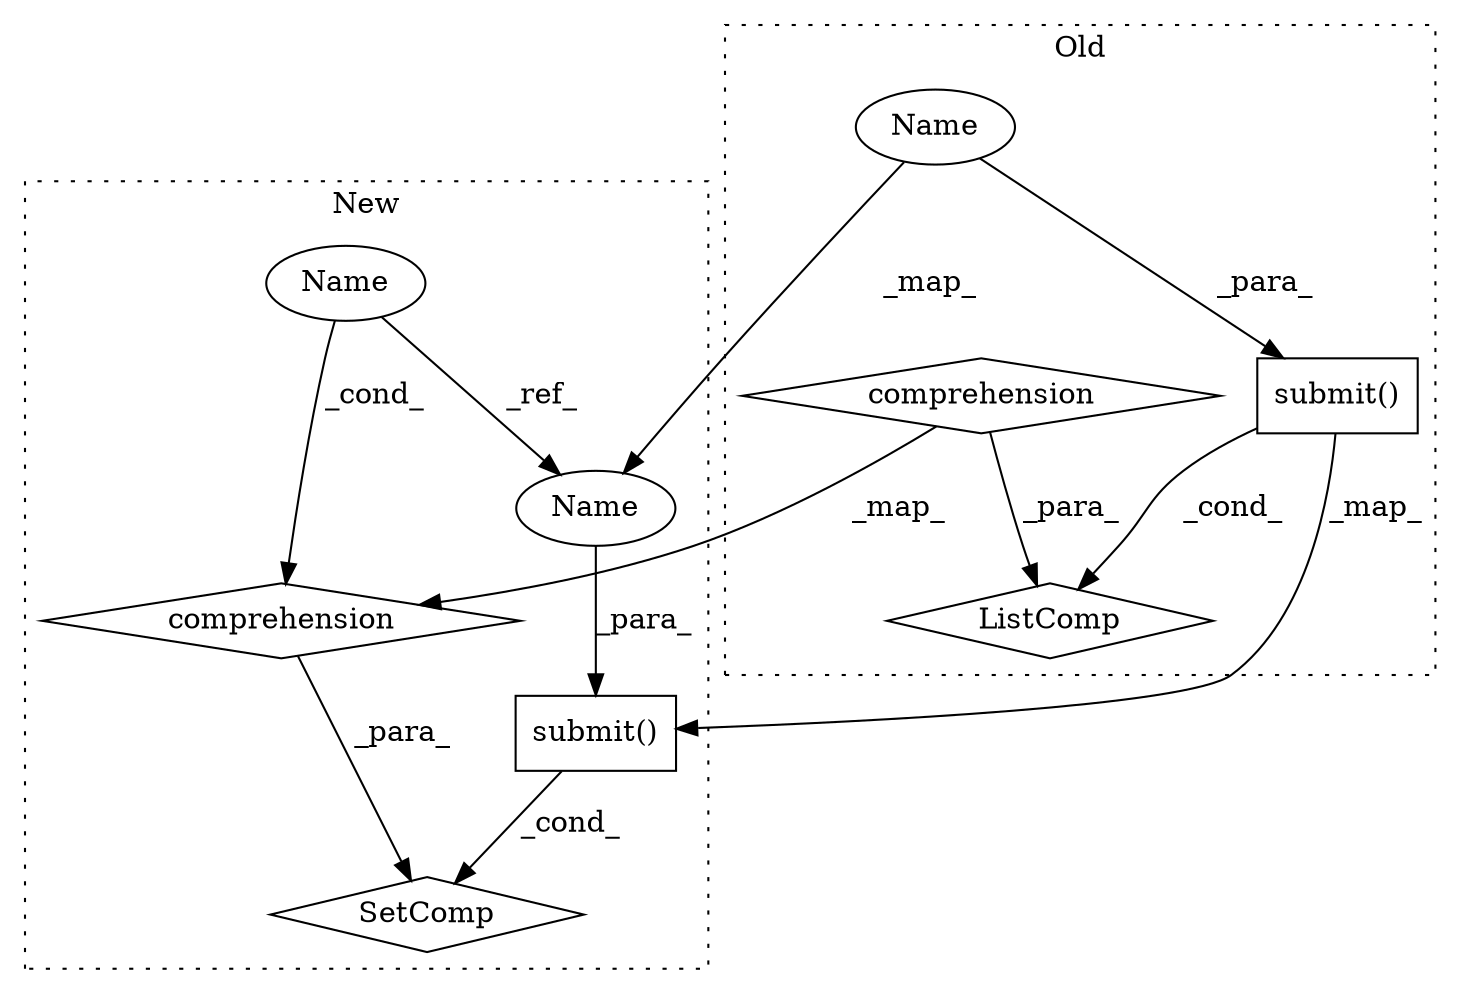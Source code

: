 digraph G {
subgraph cluster0 {
1 [label="submit()" a="75" s="13393,13438" l="16,1" shape="box"];
3 [label="ListComp" a="106" s="13379" l="127" shape="diamond"];
7 [label="comprehension" a="45" s="13452" l="3" shape="diamond"];
9 [label="Name" a="87" s="13435" l="3" shape="ellipse"];
label = "Old";
style="dotted";
}
subgraph cluster1 {
2 [label="submit()" a="75" s="13448,13493" l="16,1" shape="box"];
4 [label="SetComp" a="69" s="13434" l="127" shape="diamond"];
5 [label="Name" a="87" s="13525" l="3" shape="ellipse"];
6 [label="comprehension" a="45" s="13507" l="3" shape="diamond"];
8 [label="Name" a="87" s="13490" l="3" shape="ellipse"];
label = "New";
style="dotted";
}
1 -> 2 [label="_map_"];
1 -> 3 [label="_cond_"];
2 -> 4 [label="_cond_"];
5 -> 6 [label="_cond_"];
5 -> 8 [label="_ref_"];
6 -> 4 [label="_para_"];
7 -> 6 [label="_map_"];
7 -> 3 [label="_para_"];
8 -> 2 [label="_para_"];
9 -> 1 [label="_para_"];
9 -> 8 [label="_map_"];
}